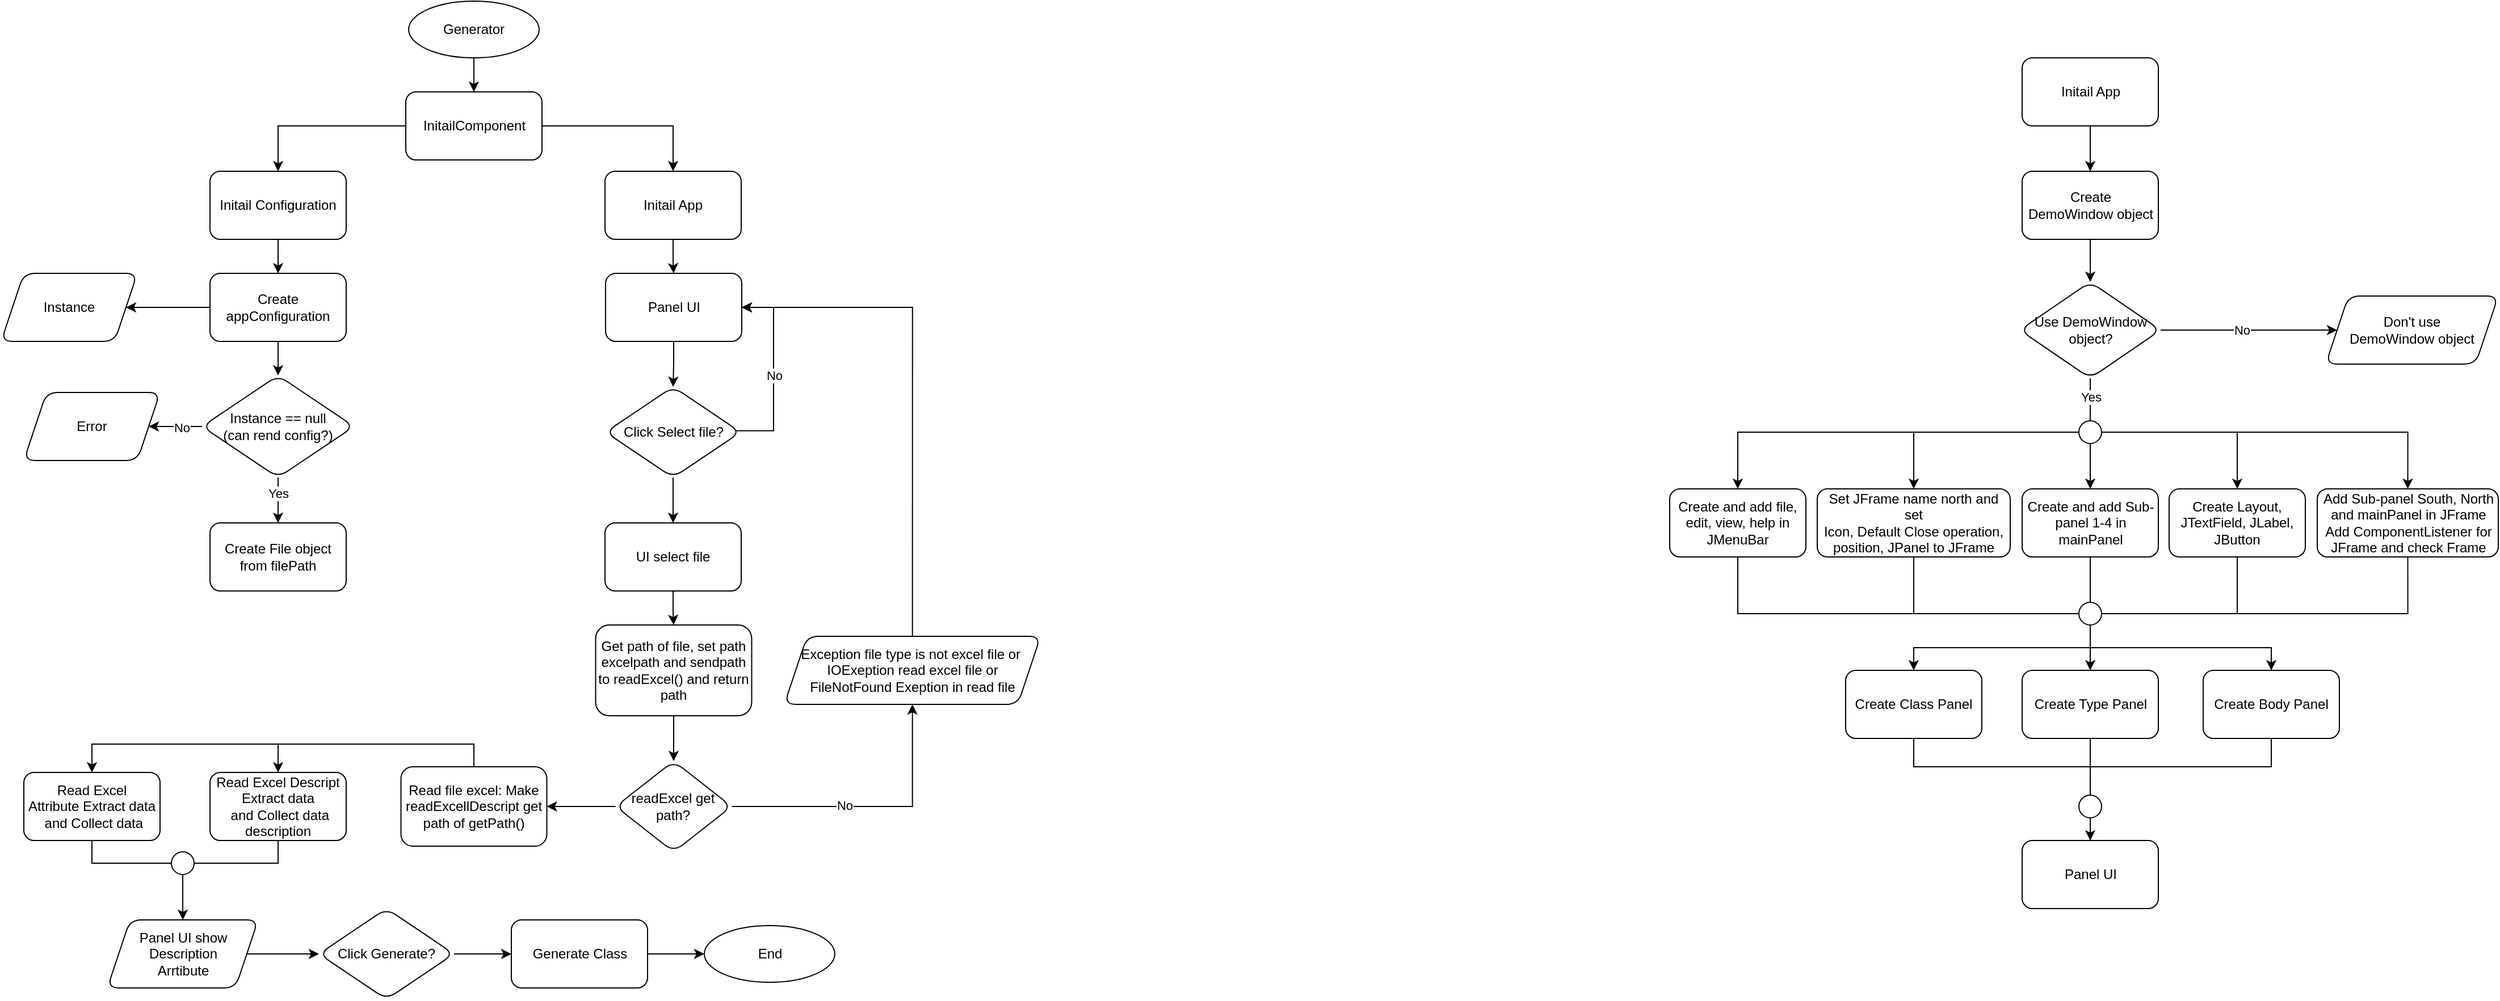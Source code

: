 <mxfile version="22.1.3" type="github">
  <diagram id="C5RBs43oDa-KdzZeNtuy" name="Page-1">
    <mxGraphModel dx="3585" dy="1975" grid="1" gridSize="10" guides="1" tooltips="1" connect="1" arrows="1" fold="1" page="1" pageScale="1" pageWidth="827" pageHeight="1169" math="0" shadow="0">
      <root>
        <mxCell id="WIyWlLk6GJQsqaUBKTNV-0" />
        <mxCell id="WIyWlLk6GJQsqaUBKTNV-1" parent="WIyWlLk6GJQsqaUBKTNV-0" />
        <mxCell id="0j7FOSJrUROpXIp207Sh-4" value="" style="edgeStyle=orthogonalEdgeStyle;rounded=0;orthogonalLoop=1;jettySize=auto;html=1;" edge="1" parent="WIyWlLk6GJQsqaUBKTNV-1" source="0j7FOSJrUROpXIp207Sh-0" target="0j7FOSJrUROpXIp207Sh-3">
          <mxGeometry relative="1" as="geometry" />
        </mxCell>
        <mxCell id="0j7FOSJrUROpXIp207Sh-6" value="" style="edgeStyle=orthogonalEdgeStyle;rounded=0;orthogonalLoop=1;jettySize=auto;html=1;" edge="1" parent="WIyWlLk6GJQsqaUBKTNV-1" source="0j7FOSJrUROpXIp207Sh-0" target="0j7FOSJrUROpXIp207Sh-5">
          <mxGeometry relative="1" as="geometry" />
        </mxCell>
        <mxCell id="0j7FOSJrUROpXIp207Sh-0" value="InitailComponent" style="rounded=1;whiteSpace=wrap;html=1;" vertex="1" parent="WIyWlLk6GJQsqaUBKTNV-1">
          <mxGeometry x="356.5" y="130" width="120" height="60" as="geometry" />
        </mxCell>
        <mxCell id="0j7FOSJrUROpXIp207Sh-2" value="" style="edgeStyle=orthogonalEdgeStyle;rounded=0;orthogonalLoop=1;jettySize=auto;html=1;" edge="1" parent="WIyWlLk6GJQsqaUBKTNV-1" source="0j7FOSJrUROpXIp207Sh-1" target="0j7FOSJrUROpXIp207Sh-0">
          <mxGeometry relative="1" as="geometry" />
        </mxCell>
        <mxCell id="0j7FOSJrUROpXIp207Sh-1" value="Generator" style="ellipse;whiteSpace=wrap;html=1;" vertex="1" parent="WIyWlLk6GJQsqaUBKTNV-1">
          <mxGeometry x="359" y="50" width="115" height="50" as="geometry" />
        </mxCell>
        <mxCell id="0j7FOSJrUROpXIp207Sh-37" value="" style="edgeStyle=orthogonalEdgeStyle;rounded=0;orthogonalLoop=1;jettySize=auto;html=1;" edge="1" parent="WIyWlLk6GJQsqaUBKTNV-1" source="0j7FOSJrUROpXIp207Sh-3" target="0j7FOSJrUROpXIp207Sh-36">
          <mxGeometry relative="1" as="geometry" />
        </mxCell>
        <mxCell id="0j7FOSJrUROpXIp207Sh-3" value="Initail App" style="rounded=1;whiteSpace=wrap;html=1;" vertex="1" parent="WIyWlLk6GJQsqaUBKTNV-1">
          <mxGeometry x="532" y="200" width="120" height="60" as="geometry" />
        </mxCell>
        <mxCell id="0j7FOSJrUROpXIp207Sh-109" value="" style="edgeStyle=orthogonalEdgeStyle;rounded=0;orthogonalLoop=1;jettySize=auto;html=1;" edge="1" parent="WIyWlLk6GJQsqaUBKTNV-1" source="0j7FOSJrUROpXIp207Sh-5" target="0j7FOSJrUROpXIp207Sh-7">
          <mxGeometry relative="1" as="geometry" />
        </mxCell>
        <mxCell id="0j7FOSJrUROpXIp207Sh-5" value="Initail Configuration" style="rounded=1;whiteSpace=wrap;html=1;" vertex="1" parent="WIyWlLk6GJQsqaUBKTNV-1">
          <mxGeometry x="184" y="200" width="120" height="60" as="geometry" />
        </mxCell>
        <mxCell id="0j7FOSJrUROpXIp207Sh-21" value="" style="edgeStyle=orthogonalEdgeStyle;rounded=0;orthogonalLoop=1;jettySize=auto;html=1;" edge="1" parent="WIyWlLk6GJQsqaUBKTNV-1" source="0j7FOSJrUROpXIp207Sh-7" target="0j7FOSJrUROpXIp207Sh-20">
          <mxGeometry relative="1" as="geometry" />
        </mxCell>
        <mxCell id="0j7FOSJrUROpXIp207Sh-23" value="" style="edgeStyle=orthogonalEdgeStyle;rounded=0;orthogonalLoop=1;jettySize=auto;html=1;" edge="1" parent="WIyWlLk6GJQsqaUBKTNV-1" source="0j7FOSJrUROpXIp207Sh-7" target="0j7FOSJrUROpXIp207Sh-9">
          <mxGeometry relative="1" as="geometry" />
        </mxCell>
        <mxCell id="0j7FOSJrUROpXIp207Sh-7" value="Create&lt;br&gt;appConfiguration" style="rounded=1;whiteSpace=wrap;html=1;" vertex="1" parent="WIyWlLk6GJQsqaUBKTNV-1">
          <mxGeometry x="184" y="290" width="120" height="60" as="geometry" />
        </mxCell>
        <mxCell id="0j7FOSJrUROpXIp207Sh-15" value="" style="edgeStyle=orthogonalEdgeStyle;rounded=0;orthogonalLoop=1;jettySize=auto;html=1;" edge="1" parent="WIyWlLk6GJQsqaUBKTNV-1" source="0j7FOSJrUROpXIp207Sh-9" target="0j7FOSJrUROpXIp207Sh-14">
          <mxGeometry relative="1" as="geometry" />
        </mxCell>
        <mxCell id="0j7FOSJrUROpXIp207Sh-16" value="Yes" style="edgeLabel;html=1;align=center;verticalAlign=middle;resizable=0;points=[];" vertex="1" connectable="0" parent="0j7FOSJrUROpXIp207Sh-15">
          <mxGeometry x="-0.033" y="-1" relative="1" as="geometry">
            <mxPoint x="1" y="-6" as="offset" />
          </mxGeometry>
        </mxCell>
        <mxCell id="0j7FOSJrUROpXIp207Sh-18" value="" style="edgeStyle=orthogonalEdgeStyle;rounded=0;orthogonalLoop=1;jettySize=auto;html=1;" edge="1" parent="WIyWlLk6GJQsqaUBKTNV-1" source="0j7FOSJrUROpXIp207Sh-9" target="0j7FOSJrUROpXIp207Sh-17">
          <mxGeometry relative="1" as="geometry" />
        </mxCell>
        <mxCell id="0j7FOSJrUROpXIp207Sh-19" value="No" style="edgeLabel;html=1;align=center;verticalAlign=middle;resizable=0;points=[];" vertex="1" connectable="0" parent="0j7FOSJrUROpXIp207Sh-18">
          <mxGeometry x="-0.082" y="1" relative="1" as="geometry">
            <mxPoint as="offset" />
          </mxGeometry>
        </mxCell>
        <mxCell id="0j7FOSJrUROpXIp207Sh-9" value="Instance == null&lt;br&gt;(can rend config?)" style="rhombus;whiteSpace=wrap;html=1;rounded=1;" vertex="1" parent="WIyWlLk6GJQsqaUBKTNV-1">
          <mxGeometry x="177" y="380" width="134" height="90" as="geometry" />
        </mxCell>
        <mxCell id="0j7FOSJrUROpXIp207Sh-14" value="Create File object from filePath" style="whiteSpace=wrap;html=1;rounded=1;" vertex="1" parent="WIyWlLk6GJQsqaUBKTNV-1">
          <mxGeometry x="184" y="510" width="120" height="60" as="geometry" />
        </mxCell>
        <mxCell id="0j7FOSJrUROpXIp207Sh-17" value="Error" style="shape=parallelogram;perimeter=parallelogramPerimeter;whiteSpace=wrap;html=1;fixedSize=1;rounded=1;" vertex="1" parent="WIyWlLk6GJQsqaUBKTNV-1">
          <mxGeometry x="20" y="395" width="120" height="60" as="geometry" />
        </mxCell>
        <mxCell id="0j7FOSJrUROpXIp207Sh-20" value="Instance" style="shape=parallelogram;perimeter=parallelogramPerimeter;whiteSpace=wrap;html=1;fixedSize=1;rounded=1;" vertex="1" parent="WIyWlLk6GJQsqaUBKTNV-1">
          <mxGeometry y="290" width="120" height="60" as="geometry" />
        </mxCell>
        <mxCell id="0j7FOSJrUROpXIp207Sh-27" value="" style="edgeStyle=orthogonalEdgeStyle;rounded=0;orthogonalLoop=1;jettySize=auto;html=1;" edge="1" parent="WIyWlLk6GJQsqaUBKTNV-1" source="0j7FOSJrUROpXIp207Sh-24" target="0j7FOSJrUROpXIp207Sh-26">
          <mxGeometry relative="1" as="geometry" />
        </mxCell>
        <mxCell id="0j7FOSJrUROpXIp207Sh-24" value="Create&lt;br&gt;DemoWindow object" style="rounded=1;whiteSpace=wrap;html=1;" vertex="1" parent="WIyWlLk6GJQsqaUBKTNV-1">
          <mxGeometry x="1780.5" y="200" width="120" height="60" as="geometry" />
        </mxCell>
        <mxCell id="0j7FOSJrUROpXIp207Sh-29" value="" style="edgeStyle=orthogonalEdgeStyle;rounded=0;orthogonalLoop=1;jettySize=auto;html=1;" edge="1" parent="WIyWlLk6GJQsqaUBKTNV-1" source="0j7FOSJrUROpXIp207Sh-26" target="0j7FOSJrUROpXIp207Sh-28">
          <mxGeometry relative="1" as="geometry" />
        </mxCell>
        <mxCell id="0j7FOSJrUROpXIp207Sh-30" value="No" style="edgeLabel;html=1;align=center;verticalAlign=middle;resizable=0;points=[];" vertex="1" connectable="0" parent="0j7FOSJrUROpXIp207Sh-29">
          <mxGeometry x="-0.078" relative="1" as="geometry">
            <mxPoint as="offset" />
          </mxGeometry>
        </mxCell>
        <mxCell id="0j7FOSJrUROpXIp207Sh-26" value="Use DemoWindow object?" style="rhombus;whiteSpace=wrap;html=1;rounded=1;" vertex="1" parent="WIyWlLk6GJQsqaUBKTNV-1">
          <mxGeometry x="1778.5" y="297.5" width="124" height="85" as="geometry" />
        </mxCell>
        <mxCell id="0j7FOSJrUROpXIp207Sh-28" value="Don&#39;t use &lt;br&gt;DemoWindow object" style="shape=parallelogram;perimeter=parallelogramPerimeter;whiteSpace=wrap;html=1;fixedSize=1;rounded=1;" vertex="1" parent="WIyWlLk6GJQsqaUBKTNV-1">
          <mxGeometry x="2048" y="310" width="152" height="60" as="geometry" />
        </mxCell>
        <mxCell id="0j7FOSJrUROpXIp207Sh-57" style="edgeStyle=orthogonalEdgeStyle;rounded=0;orthogonalLoop=1;jettySize=auto;html=1;exitX=0.5;exitY=1;exitDx=0;exitDy=0;entryX=0;entryY=0.5;entryDx=0;entryDy=0;endArrow=none;endFill=0;" edge="1" parent="WIyWlLk6GJQsqaUBKTNV-1" source="0j7FOSJrUROpXIp207Sh-31" target="0j7FOSJrUROpXIp207Sh-55">
          <mxGeometry relative="1" as="geometry" />
        </mxCell>
        <mxCell id="0j7FOSJrUROpXIp207Sh-31" value="Create and add file, edit, view, help in JMenuBar" style="rounded=1;whiteSpace=wrap;html=1;" vertex="1" parent="WIyWlLk6GJQsqaUBKTNV-1">
          <mxGeometry x="1470" y="480" width="120" height="60" as="geometry" />
        </mxCell>
        <mxCell id="0j7FOSJrUROpXIp207Sh-58" style="edgeStyle=orthogonalEdgeStyle;rounded=0;orthogonalLoop=1;jettySize=auto;html=1;entryX=0;entryY=0.5;entryDx=0;entryDy=0;endArrow=none;endFill=0;" edge="1" parent="WIyWlLk6GJQsqaUBKTNV-1" source="0j7FOSJrUROpXIp207Sh-34" target="0j7FOSJrUROpXIp207Sh-55">
          <mxGeometry relative="1" as="geometry">
            <Array as="points">
              <mxPoint x="1685" y="590" />
            </Array>
          </mxGeometry>
        </mxCell>
        <mxCell id="0j7FOSJrUROpXIp207Sh-34" value="Set JFrame name north and set &lt;br&gt;Icon, Default Close operation, position, JPanel to JFrame" style="whiteSpace=wrap;html=1;rounded=1;align=center;" vertex="1" parent="WIyWlLk6GJQsqaUBKTNV-1">
          <mxGeometry x="1600" y="480" width="170" height="60" as="geometry" />
        </mxCell>
        <mxCell id="0j7FOSJrUROpXIp207Sh-66" value="" style="edgeStyle=orthogonalEdgeStyle;rounded=0;orthogonalLoop=1;jettySize=auto;html=1;" edge="1" parent="WIyWlLk6GJQsqaUBKTNV-1" source="0j7FOSJrUROpXIp207Sh-36" target="0j7FOSJrUROpXIp207Sh-65">
          <mxGeometry relative="1" as="geometry" />
        </mxCell>
        <mxCell id="0j7FOSJrUROpXIp207Sh-36" value="Panel UI" style="rounded=1;whiteSpace=wrap;html=1;" vertex="1" parent="WIyWlLk6GJQsqaUBKTNV-1">
          <mxGeometry x="532.5" y="290" width="120" height="60" as="geometry" />
        </mxCell>
        <mxCell id="0j7FOSJrUROpXIp207Sh-39" value="" style="edgeStyle=orthogonalEdgeStyle;rounded=0;orthogonalLoop=1;jettySize=auto;html=1;endArrow=none;endFill=0;" edge="1" parent="WIyWlLk6GJQsqaUBKTNV-1" source="0j7FOSJrUROpXIp207Sh-26" target="0j7FOSJrUROpXIp207Sh-38">
          <mxGeometry relative="1" as="geometry">
            <mxPoint x="1841" y="370" as="sourcePoint" />
            <mxPoint x="1650" y="480" as="targetPoint" />
            <Array as="points">
              <mxPoint x="1841" y="430" />
            </Array>
          </mxGeometry>
        </mxCell>
        <mxCell id="0j7FOSJrUROpXIp207Sh-40" value="Yes" style="edgeLabel;html=1;align=center;verticalAlign=middle;resizable=0;points=[];" vertex="1" connectable="0" parent="0j7FOSJrUROpXIp207Sh-39">
          <mxGeometry x="-0.343" relative="1" as="geometry">
            <mxPoint y="4" as="offset" />
          </mxGeometry>
        </mxCell>
        <mxCell id="0j7FOSJrUROpXIp207Sh-42" style="edgeStyle=orthogonalEdgeStyle;rounded=0;orthogonalLoop=1;jettySize=auto;html=1;exitX=0;exitY=0.5;exitDx=0;exitDy=0;entryX=0.5;entryY=0;entryDx=0;entryDy=0;" edge="1" parent="WIyWlLk6GJQsqaUBKTNV-1" source="0j7FOSJrUROpXIp207Sh-38" target="0j7FOSJrUROpXIp207Sh-31">
          <mxGeometry relative="1" as="geometry" />
        </mxCell>
        <mxCell id="0j7FOSJrUROpXIp207Sh-43" style="edgeStyle=orthogonalEdgeStyle;rounded=0;orthogonalLoop=1;jettySize=auto;html=1;exitX=0;exitY=0.5;exitDx=0;exitDy=0;entryX=0.5;entryY=0;entryDx=0;entryDy=0;" edge="1" parent="WIyWlLk6GJQsqaUBKTNV-1" source="0j7FOSJrUROpXIp207Sh-38" target="0j7FOSJrUROpXIp207Sh-34">
          <mxGeometry relative="1" as="geometry" />
        </mxCell>
        <mxCell id="0j7FOSJrUROpXIp207Sh-45" value="" style="edgeStyle=orthogonalEdgeStyle;rounded=0;orthogonalLoop=1;jettySize=auto;html=1;" edge="1" parent="WIyWlLk6GJQsqaUBKTNV-1" source="0j7FOSJrUROpXIp207Sh-38" target="0j7FOSJrUROpXIp207Sh-44">
          <mxGeometry relative="1" as="geometry" />
        </mxCell>
        <mxCell id="0j7FOSJrUROpXIp207Sh-50" value="" style="edgeStyle=orthogonalEdgeStyle;rounded=0;orthogonalLoop=1;jettySize=auto;html=1;" edge="1" parent="WIyWlLk6GJQsqaUBKTNV-1" source="0j7FOSJrUROpXIp207Sh-38" target="0j7FOSJrUROpXIp207Sh-49">
          <mxGeometry relative="1" as="geometry" />
        </mxCell>
        <mxCell id="0j7FOSJrUROpXIp207Sh-53" style="edgeStyle=orthogonalEdgeStyle;rounded=0;orthogonalLoop=1;jettySize=auto;html=1;exitX=1;exitY=0.5;exitDx=0;exitDy=0;entryX=0.5;entryY=0;entryDx=0;entryDy=0;" edge="1" parent="WIyWlLk6GJQsqaUBKTNV-1" source="0j7FOSJrUROpXIp207Sh-38" target="0j7FOSJrUROpXIp207Sh-52">
          <mxGeometry relative="1" as="geometry" />
        </mxCell>
        <mxCell id="0j7FOSJrUROpXIp207Sh-38" value="" style="ellipse;whiteSpace=wrap;html=1;aspect=fixed;" vertex="1" parent="WIyWlLk6GJQsqaUBKTNV-1">
          <mxGeometry x="1830.5" y="420" width="20" height="20" as="geometry" />
        </mxCell>
        <mxCell id="0j7FOSJrUROpXIp207Sh-61" value="" style="edgeStyle=orthogonalEdgeStyle;rounded=0;orthogonalLoop=1;jettySize=auto;html=1;endArrow=none;endFill=0;" edge="1" parent="WIyWlLk6GJQsqaUBKTNV-1" source="0j7FOSJrUROpXIp207Sh-44" target="0j7FOSJrUROpXIp207Sh-55">
          <mxGeometry relative="1" as="geometry" />
        </mxCell>
        <mxCell id="0j7FOSJrUROpXIp207Sh-44" value="Create and add Sub-panel 1-4 in mainPanel" style="rounded=1;whiteSpace=wrap;html=1;" vertex="1" parent="WIyWlLk6GJQsqaUBKTNV-1">
          <mxGeometry x="1780.5" y="480" width="120" height="60" as="geometry" />
        </mxCell>
        <mxCell id="0j7FOSJrUROpXIp207Sh-62" style="edgeStyle=orthogonalEdgeStyle;rounded=0;orthogonalLoop=1;jettySize=auto;html=1;exitX=0.5;exitY=1;exitDx=0;exitDy=0;entryX=1;entryY=0.5;entryDx=0;entryDy=0;endArrow=none;endFill=0;" edge="1" parent="WIyWlLk6GJQsqaUBKTNV-1" source="0j7FOSJrUROpXIp207Sh-49" target="0j7FOSJrUROpXIp207Sh-55">
          <mxGeometry relative="1" as="geometry" />
        </mxCell>
        <mxCell id="0j7FOSJrUROpXIp207Sh-49" value="Create Layout, JTextField, JLabel, JButton" style="rounded=1;whiteSpace=wrap;html=1;" vertex="1" parent="WIyWlLk6GJQsqaUBKTNV-1">
          <mxGeometry x="1910" y="480" width="120" height="60" as="geometry" />
        </mxCell>
        <mxCell id="0j7FOSJrUROpXIp207Sh-63" style="edgeStyle=orthogonalEdgeStyle;rounded=0;orthogonalLoop=1;jettySize=auto;html=1;exitX=0.5;exitY=1;exitDx=0;exitDy=0;entryX=1;entryY=0.5;entryDx=0;entryDy=0;endArrow=none;endFill=0;" edge="1" parent="WIyWlLk6GJQsqaUBKTNV-1" source="0j7FOSJrUROpXIp207Sh-52" target="0j7FOSJrUROpXIp207Sh-55">
          <mxGeometry relative="1" as="geometry" />
        </mxCell>
        <mxCell id="0j7FOSJrUROpXIp207Sh-52" value="Add Sub-panel South, North and mainPanel in JFrame&lt;br&gt;Add ComponentListener for JFrame and check Frame" style="rounded=1;whiteSpace=wrap;html=1;" vertex="1" parent="WIyWlLk6GJQsqaUBKTNV-1">
          <mxGeometry x="2040.5" y="480" width="159.5" height="60" as="geometry" />
        </mxCell>
        <mxCell id="0j7FOSJrUROpXIp207Sh-64" style="edgeStyle=orthogonalEdgeStyle;rounded=0;orthogonalLoop=1;jettySize=auto;html=1;exitX=0.5;exitY=1;exitDx=0;exitDy=0;entryX=0.5;entryY=0;entryDx=0;entryDy=0;" edge="1" parent="WIyWlLk6GJQsqaUBKTNV-1" source="0j7FOSJrUROpXIp207Sh-55" target="0j7FOSJrUROpXIp207Sh-84">
          <mxGeometry relative="1" as="geometry">
            <mxPoint x="1840" y="650" as="targetPoint" />
          </mxGeometry>
        </mxCell>
        <mxCell id="0j7FOSJrUROpXIp207Sh-87" style="edgeStyle=orthogonalEdgeStyle;rounded=0;orthogonalLoop=1;jettySize=auto;html=1;exitX=0.5;exitY=1;exitDx=0;exitDy=0;entryX=0.5;entryY=0;entryDx=0;entryDy=0;" edge="1" parent="WIyWlLk6GJQsqaUBKTNV-1" source="0j7FOSJrUROpXIp207Sh-55" target="0j7FOSJrUROpXIp207Sh-86">
          <mxGeometry relative="1" as="geometry" />
        </mxCell>
        <mxCell id="0j7FOSJrUROpXIp207Sh-90" style="edgeStyle=orthogonalEdgeStyle;rounded=0;orthogonalLoop=1;jettySize=auto;html=1;exitX=0.5;exitY=1;exitDx=0;exitDy=0;entryX=0.5;entryY=0;entryDx=0;entryDy=0;" edge="1" parent="WIyWlLk6GJQsqaUBKTNV-1" source="0j7FOSJrUROpXIp207Sh-55" target="0j7FOSJrUROpXIp207Sh-89">
          <mxGeometry relative="1" as="geometry" />
        </mxCell>
        <mxCell id="0j7FOSJrUROpXIp207Sh-55" value="" style="ellipse;whiteSpace=wrap;html=1;aspect=fixed;" vertex="1" parent="WIyWlLk6GJQsqaUBKTNV-1">
          <mxGeometry x="1830.5" y="580" width="20" height="20" as="geometry" />
        </mxCell>
        <mxCell id="0j7FOSJrUROpXIp207Sh-68" value="" style="edgeStyle=orthogonalEdgeStyle;rounded=0;orthogonalLoop=1;jettySize=auto;html=1;entryX=1;entryY=0.5;entryDx=0;entryDy=0;exitX=0.963;exitY=0.484;exitDx=0;exitDy=0;exitPerimeter=0;" edge="1" parent="WIyWlLk6GJQsqaUBKTNV-1" source="0j7FOSJrUROpXIp207Sh-65" target="0j7FOSJrUROpXIp207Sh-36">
          <mxGeometry relative="1" as="geometry">
            <mxPoint x="720.5" y="430" as="targetPoint" />
            <Array as="points">
              <mxPoint x="680.5" y="429" />
              <mxPoint x="680.5" y="320" />
            </Array>
          </mxGeometry>
        </mxCell>
        <mxCell id="0j7FOSJrUROpXIp207Sh-70" value="No" style="edgeLabel;html=1;align=center;verticalAlign=middle;resizable=0;points=[];" vertex="1" connectable="0" parent="0j7FOSJrUROpXIp207Sh-68">
          <mxGeometry x="-0.075" relative="1" as="geometry">
            <mxPoint y="-4" as="offset" />
          </mxGeometry>
        </mxCell>
        <mxCell id="0j7FOSJrUROpXIp207Sh-72" value="" style="edgeStyle=orthogonalEdgeStyle;rounded=0;orthogonalLoop=1;jettySize=auto;html=1;" edge="1" parent="WIyWlLk6GJQsqaUBKTNV-1" source="0j7FOSJrUROpXIp207Sh-65" target="0j7FOSJrUROpXIp207Sh-71">
          <mxGeometry relative="1" as="geometry" />
        </mxCell>
        <mxCell id="0j7FOSJrUROpXIp207Sh-65" value="Click Select file?" style="rhombus;whiteSpace=wrap;html=1;rounded=1;" vertex="1" parent="WIyWlLk6GJQsqaUBKTNV-1">
          <mxGeometry x="532.5" y="390" width="119" height="80" as="geometry" />
        </mxCell>
        <mxCell id="0j7FOSJrUROpXIp207Sh-74" value="" style="edgeStyle=orthogonalEdgeStyle;rounded=0;orthogonalLoop=1;jettySize=auto;html=1;entryX=0.5;entryY=0;entryDx=0;entryDy=0;" edge="1" parent="WIyWlLk6GJQsqaUBKTNV-1" source="0j7FOSJrUROpXIp207Sh-71" target="0j7FOSJrUROpXIp207Sh-97">
          <mxGeometry relative="1" as="geometry" />
        </mxCell>
        <mxCell id="0j7FOSJrUROpXIp207Sh-71" value="UI select file" style="whiteSpace=wrap;html=1;rounded=1;" vertex="1" parent="WIyWlLk6GJQsqaUBKTNV-1">
          <mxGeometry x="532" y="510" width="120" height="60" as="geometry" />
        </mxCell>
        <mxCell id="0j7FOSJrUROpXIp207Sh-107" value="" style="edgeStyle=orthogonalEdgeStyle;rounded=0;orthogonalLoop=1;jettySize=auto;html=1;" edge="1" parent="WIyWlLk6GJQsqaUBKTNV-1" source="0j7FOSJrUROpXIp207Sh-73" target="0j7FOSJrUROpXIp207Sh-106">
          <mxGeometry relative="1" as="geometry" />
        </mxCell>
        <mxCell id="0j7FOSJrUROpXIp207Sh-114" value="No" style="edgeLabel;html=1;align=center;verticalAlign=middle;resizable=0;points=[];" vertex="1" connectable="0" parent="0j7FOSJrUROpXIp207Sh-107">
          <mxGeometry x="-0.204" y="1" relative="1" as="geometry">
            <mxPoint as="offset" />
          </mxGeometry>
        </mxCell>
        <mxCell id="0j7FOSJrUROpXIp207Sh-127" value="" style="edgeStyle=orthogonalEdgeStyle;rounded=0;orthogonalLoop=1;jettySize=auto;html=1;" edge="1" parent="WIyWlLk6GJQsqaUBKTNV-1" source="0j7FOSJrUROpXIp207Sh-73" target="0j7FOSJrUROpXIp207Sh-116">
          <mxGeometry relative="1" as="geometry" />
        </mxCell>
        <mxCell id="0j7FOSJrUROpXIp207Sh-73" value="readExcel get path?" style="rhombus;whiteSpace=wrap;html=1;rounded=1;" vertex="1" parent="WIyWlLk6GJQsqaUBKTNV-1">
          <mxGeometry x="541.37" y="720" width="102.25" height="80" as="geometry" />
        </mxCell>
        <mxCell id="0j7FOSJrUROpXIp207Sh-92" style="edgeStyle=orthogonalEdgeStyle;rounded=0;orthogonalLoop=1;jettySize=auto;html=1;exitX=0.5;exitY=1;exitDx=0;exitDy=0;endArrow=none;endFill=0;" edge="1" parent="WIyWlLk6GJQsqaUBKTNV-1" source="0j7FOSJrUROpXIp207Sh-84" target="0j7FOSJrUROpXIp207Sh-91">
          <mxGeometry relative="1" as="geometry" />
        </mxCell>
        <mxCell id="0j7FOSJrUROpXIp207Sh-84" value="Create Class Panel" style="rounded=1;whiteSpace=wrap;html=1;" vertex="1" parent="WIyWlLk6GJQsqaUBKTNV-1">
          <mxGeometry x="1625" y="640" width="120" height="60" as="geometry" />
        </mxCell>
        <mxCell id="0j7FOSJrUROpXIp207Sh-93" style="edgeStyle=orthogonalEdgeStyle;rounded=0;orthogonalLoop=1;jettySize=auto;html=1;exitX=0.5;exitY=1;exitDx=0;exitDy=0;entryX=0.5;entryY=0;entryDx=0;entryDy=0;endArrow=none;endFill=0;" edge="1" parent="WIyWlLk6GJQsqaUBKTNV-1" source="0j7FOSJrUROpXIp207Sh-86" target="0j7FOSJrUROpXIp207Sh-91">
          <mxGeometry relative="1" as="geometry" />
        </mxCell>
        <mxCell id="0j7FOSJrUROpXIp207Sh-86" value="Create Type Panel" style="rounded=1;whiteSpace=wrap;html=1;" vertex="1" parent="WIyWlLk6GJQsqaUBKTNV-1">
          <mxGeometry x="1780.5" y="640" width="120" height="60" as="geometry" />
        </mxCell>
        <mxCell id="0j7FOSJrUROpXIp207Sh-94" style="edgeStyle=orthogonalEdgeStyle;rounded=0;orthogonalLoop=1;jettySize=auto;html=1;exitX=0.5;exitY=1;exitDx=0;exitDy=0;entryX=0.5;entryY=0;entryDx=0;entryDy=0;endArrow=none;endFill=0;" edge="1" parent="WIyWlLk6GJQsqaUBKTNV-1" source="0j7FOSJrUROpXIp207Sh-89" target="0j7FOSJrUROpXIp207Sh-91">
          <mxGeometry relative="1" as="geometry" />
        </mxCell>
        <mxCell id="0j7FOSJrUROpXIp207Sh-89" value="Create Body Panel" style="rounded=1;whiteSpace=wrap;html=1;" vertex="1" parent="WIyWlLk6GJQsqaUBKTNV-1">
          <mxGeometry x="1940" y="640" width="120" height="60" as="geometry" />
        </mxCell>
        <mxCell id="0j7FOSJrUROpXIp207Sh-113" value="" style="edgeStyle=orthogonalEdgeStyle;rounded=0;orthogonalLoop=1;jettySize=auto;html=1;" edge="1" parent="WIyWlLk6GJQsqaUBKTNV-1" source="0j7FOSJrUROpXIp207Sh-91" target="0j7FOSJrUROpXIp207Sh-112">
          <mxGeometry relative="1" as="geometry" />
        </mxCell>
        <mxCell id="0j7FOSJrUROpXIp207Sh-91" value="" style="ellipse;whiteSpace=wrap;html=1;aspect=fixed;" vertex="1" parent="WIyWlLk6GJQsqaUBKTNV-1">
          <mxGeometry x="1830.5" y="750" width="20" height="20" as="geometry" />
        </mxCell>
        <mxCell id="0j7FOSJrUROpXIp207Sh-117" value="" style="edgeStyle=orthogonalEdgeStyle;rounded=0;orthogonalLoop=1;jettySize=auto;html=1;exitX=0.5;exitY=1;exitDx=0;exitDy=0;entryX=0.5;entryY=0;entryDx=0;entryDy=0;" edge="1" parent="WIyWlLk6GJQsqaUBKTNV-1" source="0j7FOSJrUROpXIp207Sh-97" target="0j7FOSJrUROpXIp207Sh-73">
          <mxGeometry relative="1" as="geometry" />
        </mxCell>
        <mxCell id="0j7FOSJrUROpXIp207Sh-97" value="Get path of file, set path excelpath and sendpath to readExcel() and return path" style="rounded=1;whiteSpace=wrap;html=1;" vertex="1" parent="WIyWlLk6GJQsqaUBKTNV-1">
          <mxGeometry x="523.75" y="600" width="137.49" height="80" as="geometry" />
        </mxCell>
        <mxCell id="0j7FOSJrUROpXIp207Sh-108" style="edgeStyle=orthogonalEdgeStyle;rounded=0;orthogonalLoop=1;jettySize=auto;html=1;exitX=0.5;exitY=0;exitDx=0;exitDy=0;entryX=1;entryY=0.5;entryDx=0;entryDy=0;" edge="1" parent="WIyWlLk6GJQsqaUBKTNV-1" source="0j7FOSJrUROpXIp207Sh-106" target="0j7FOSJrUROpXIp207Sh-36">
          <mxGeometry relative="1" as="geometry" />
        </mxCell>
        <mxCell id="0j7FOSJrUROpXIp207Sh-106" value="Exception file type is not excel file or&amp;nbsp;&lt;br&gt;IOExeption read excel file or&lt;br&gt;FileNotFound Exeption in read file" style="shape=parallelogram;perimeter=parallelogramPerimeter;whiteSpace=wrap;html=1;fixedSize=1;rounded=1;" vertex="1" parent="WIyWlLk6GJQsqaUBKTNV-1">
          <mxGeometry x="690" y="610" width="225.74" height="60" as="geometry" />
        </mxCell>
        <mxCell id="0j7FOSJrUROpXIp207Sh-111" value="" style="edgeStyle=orthogonalEdgeStyle;rounded=0;orthogonalLoop=1;jettySize=auto;html=1;" edge="1" parent="WIyWlLk6GJQsqaUBKTNV-1" source="0j7FOSJrUROpXIp207Sh-110" target="0j7FOSJrUROpXIp207Sh-24">
          <mxGeometry relative="1" as="geometry" />
        </mxCell>
        <mxCell id="0j7FOSJrUROpXIp207Sh-110" value="Initail App" style="rounded=1;whiteSpace=wrap;html=1;" vertex="1" parent="WIyWlLk6GJQsqaUBKTNV-1">
          <mxGeometry x="1780.5" y="100" width="120" height="60" as="geometry" />
        </mxCell>
        <mxCell id="0j7FOSJrUROpXIp207Sh-112" value="Panel UI" style="rounded=1;whiteSpace=wrap;html=1;" vertex="1" parent="WIyWlLk6GJQsqaUBKTNV-1">
          <mxGeometry x="1780.5" y="790" width="120" height="60" as="geometry" />
        </mxCell>
        <mxCell id="0j7FOSJrUROpXIp207Sh-139" style="edgeStyle=orthogonalEdgeStyle;rounded=0;orthogonalLoop=1;jettySize=auto;html=1;exitX=0.5;exitY=0;exitDx=0;exitDy=0;entryX=0.5;entryY=0;entryDx=0;entryDy=0;" edge="1" parent="WIyWlLk6GJQsqaUBKTNV-1" source="0j7FOSJrUROpXIp207Sh-116" target="0j7FOSJrUROpXIp207Sh-129">
          <mxGeometry relative="1" as="geometry" />
        </mxCell>
        <mxCell id="0j7FOSJrUROpXIp207Sh-142" style="edgeStyle=orthogonalEdgeStyle;rounded=0;orthogonalLoop=1;jettySize=auto;html=1;exitX=0.5;exitY=0;exitDx=0;exitDy=0;entryX=0.5;entryY=0;entryDx=0;entryDy=0;" edge="1" parent="WIyWlLk6GJQsqaUBKTNV-1" source="0j7FOSJrUROpXIp207Sh-116" target="0j7FOSJrUROpXIp207Sh-118">
          <mxGeometry relative="1" as="geometry" />
        </mxCell>
        <mxCell id="0j7FOSJrUROpXIp207Sh-116" value="Read file excel: Make readExcellDescript get path of getPath()" style="whiteSpace=wrap;html=1;rounded=1;" vertex="1" parent="WIyWlLk6GJQsqaUBKTNV-1">
          <mxGeometry x="352.25" y="725" width="128.5" height="70" as="geometry" />
        </mxCell>
        <mxCell id="0j7FOSJrUROpXIp207Sh-144" style="edgeStyle=orthogonalEdgeStyle;rounded=0;orthogonalLoop=1;jettySize=auto;html=1;exitX=0.5;exitY=1;exitDx=0;exitDy=0;entryX=1;entryY=0.5;entryDx=0;entryDy=0;endArrow=none;endFill=0;" edge="1" parent="WIyWlLk6GJQsqaUBKTNV-1" source="0j7FOSJrUROpXIp207Sh-118" target="0j7FOSJrUROpXIp207Sh-137">
          <mxGeometry relative="1" as="geometry" />
        </mxCell>
        <mxCell id="0j7FOSJrUROpXIp207Sh-118" value="Read Excel Descript Extract data&lt;br&gt;&amp;nbsp;and Collect data description" style="whiteSpace=wrap;html=1;rounded=1;" vertex="1" parent="WIyWlLk6GJQsqaUBKTNV-1">
          <mxGeometry x="184" y="730" width="120" height="60" as="geometry" />
        </mxCell>
        <mxCell id="0j7FOSJrUROpXIp207Sh-143" style="edgeStyle=orthogonalEdgeStyle;rounded=0;orthogonalLoop=1;jettySize=auto;html=1;exitX=0.5;exitY=1;exitDx=0;exitDy=0;entryX=0;entryY=0.5;entryDx=0;entryDy=0;endArrow=none;endFill=0;" edge="1" parent="WIyWlLk6GJQsqaUBKTNV-1" source="0j7FOSJrUROpXIp207Sh-129" target="0j7FOSJrUROpXIp207Sh-137">
          <mxGeometry relative="1" as="geometry" />
        </mxCell>
        <mxCell id="0j7FOSJrUROpXIp207Sh-129" value="Read Excel Attribute&amp;nbsp;Extract data&lt;br&gt;&amp;nbsp;and Collect data" style="whiteSpace=wrap;html=1;rounded=1;" vertex="1" parent="WIyWlLk6GJQsqaUBKTNV-1">
          <mxGeometry x="20" y="730" width="120" height="60" as="geometry" />
        </mxCell>
        <mxCell id="0j7FOSJrUROpXIp207Sh-161" value="" style="edgeStyle=orthogonalEdgeStyle;rounded=0;orthogonalLoop=1;jettySize=auto;html=1;" edge="1" parent="WIyWlLk6GJQsqaUBKTNV-1" source="0j7FOSJrUROpXIp207Sh-137" target="0j7FOSJrUROpXIp207Sh-160">
          <mxGeometry relative="1" as="geometry" />
        </mxCell>
        <mxCell id="0j7FOSJrUROpXIp207Sh-137" value="" style="ellipse;whiteSpace=wrap;html=1;aspect=fixed;" vertex="1" parent="WIyWlLk6GJQsqaUBKTNV-1">
          <mxGeometry x="150" y="800" width="20" height="20" as="geometry" />
        </mxCell>
        <mxCell id="0j7FOSJrUROpXIp207Sh-156" value="" style="edgeStyle=orthogonalEdgeStyle;rounded=0;orthogonalLoop=1;jettySize=auto;html=1;" edge="1" parent="WIyWlLk6GJQsqaUBKTNV-1" source="0j7FOSJrUROpXIp207Sh-152" target="0j7FOSJrUROpXIp207Sh-155">
          <mxGeometry relative="1" as="geometry" />
        </mxCell>
        <mxCell id="0j7FOSJrUROpXIp207Sh-152" value="Click Generate?" style="rhombus;whiteSpace=wrap;html=1;rounded=1;" vertex="1" parent="WIyWlLk6GJQsqaUBKTNV-1">
          <mxGeometry x="280" y="850" width="119" height="80" as="geometry" />
        </mxCell>
        <mxCell id="0j7FOSJrUROpXIp207Sh-164" value="" style="edgeStyle=orthogonalEdgeStyle;rounded=0;orthogonalLoop=1;jettySize=auto;html=1;" edge="1" parent="WIyWlLk6GJQsqaUBKTNV-1" source="0j7FOSJrUROpXIp207Sh-155" target="0j7FOSJrUROpXIp207Sh-163">
          <mxGeometry relative="1" as="geometry" />
        </mxCell>
        <mxCell id="0j7FOSJrUROpXIp207Sh-155" value="Generate Class" style="rounded=1;whiteSpace=wrap;html=1;" vertex="1" parent="WIyWlLk6GJQsqaUBKTNV-1">
          <mxGeometry x="449.5" y="860" width="120" height="60" as="geometry" />
        </mxCell>
        <mxCell id="0j7FOSJrUROpXIp207Sh-162" value="" style="edgeStyle=orthogonalEdgeStyle;rounded=0;orthogonalLoop=1;jettySize=auto;html=1;" edge="1" parent="WIyWlLk6GJQsqaUBKTNV-1" source="0j7FOSJrUROpXIp207Sh-160" target="0j7FOSJrUROpXIp207Sh-152">
          <mxGeometry relative="1" as="geometry" />
        </mxCell>
        <mxCell id="0j7FOSJrUROpXIp207Sh-160" value="Panel UI show&lt;br&gt;Description&lt;br&gt;Arrtibute" style="shape=parallelogram;perimeter=parallelogramPerimeter;whiteSpace=wrap;html=1;fixedSize=1;rounded=1;" vertex="1" parent="WIyWlLk6GJQsqaUBKTNV-1">
          <mxGeometry x="93.56" y="860" width="132.87" height="60" as="geometry" />
        </mxCell>
        <mxCell id="0j7FOSJrUROpXIp207Sh-163" value="End&lt;br&gt;" style="ellipse;whiteSpace=wrap;html=1;" vertex="1" parent="WIyWlLk6GJQsqaUBKTNV-1">
          <mxGeometry x="619.5" y="865" width="115" height="50" as="geometry" />
        </mxCell>
      </root>
    </mxGraphModel>
  </diagram>
</mxfile>
